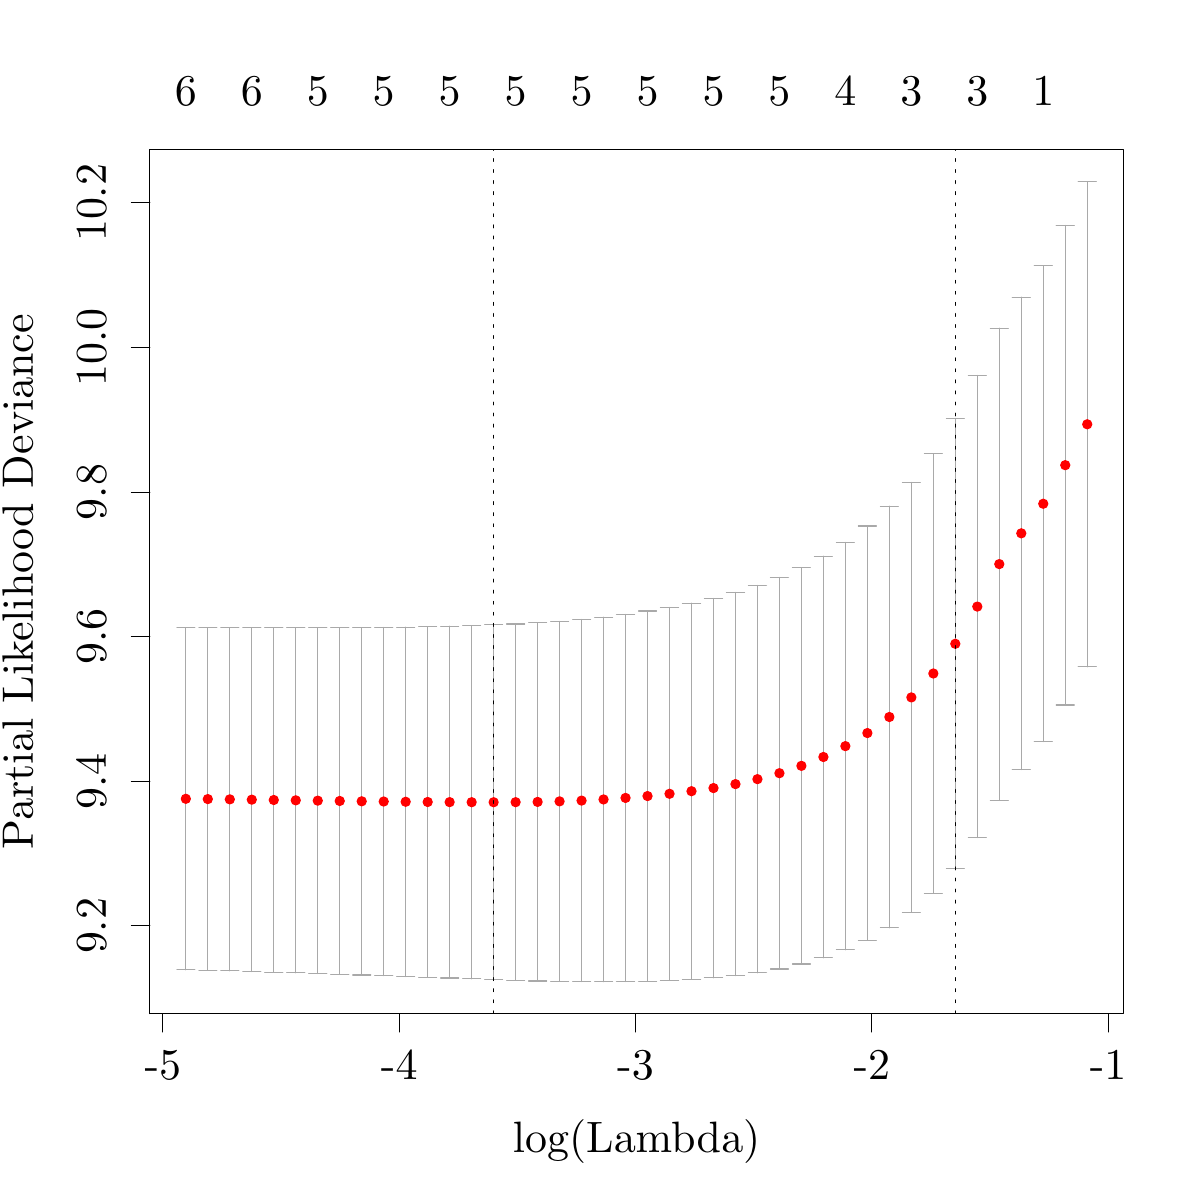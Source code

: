 % Created by tikzDevice version 0.8.1 on 2015-03-21 13:46:39
% !TEX encoding = UTF-8 Unicode
\documentclass[11pt]{memoir}
\nonstopmode

\usepackage{tikz}

\usepackage[active,tightpage,psfixbb]{preview}

\PreviewEnvironment{pgfpicture}

\setlength\PreviewBorder{0pt}

\usepackage{amsmath}
\newcommand{\SweaveOpts}[1]{}  % do not interfere with LaTeX
\newcommand{\SweaveInput}[1]{} % because they are not real TeX commands
\newcommand{\Sexpr}[1]{}       % will only be parsed by R


\usepackage{geometry}
\usepackage{amsmath}
\usepackage{lscape}
\geometry{verbose,tmargin=2.5cm,bmargin=2.5cm,lmargin=2.5cm,rmargin=2.5cm}


\begin{document}

\begin{tikzpicture}[x=1pt,y=1pt]
\definecolor{fillColor}{RGB}{255,255,255}
\path[use as bounding box,fill=fillColor,fill opacity=0.00] (0,0) rectangle (433.62,433.62);
\begin{scope}
\path[clip] (  0.00,  0.00) rectangle (433.62,433.62);
\definecolor{drawColor}{RGB}{0,0,0}

\path[draw=drawColor,line width= 0.4pt,line join=round,line cap=round] ( 58.86, 67.32) -- (400.43, 67.32);

\path[draw=drawColor,line width= 0.4pt,line join=round,line cap=round] ( 58.86, 67.32) -- ( 58.86, 60.72);

\path[draw=drawColor,line width= 0.4pt,line join=round,line cap=round] (144.25, 67.32) -- (144.25, 60.72);

\path[draw=drawColor,line width= 0.4pt,line join=round,line cap=round] (229.64, 67.32) -- (229.64, 60.72);

\path[draw=drawColor,line width= 0.4pt,line join=round,line cap=round] (315.04, 67.32) -- (315.04, 60.72);

\path[draw=drawColor,line width= 0.4pt,line join=round,line cap=round] (400.43, 67.32) -- (400.43, 60.72);

\node[text=drawColor,anchor=base,inner sep=0pt, outer sep=0pt, scale=  1.45] at ( 58.86, 43.56) {-5};

\node[text=drawColor,anchor=base,inner sep=0pt, outer sep=0pt, scale=  1.45] at (144.25, 43.56) {-4};

\node[text=drawColor,anchor=base,inner sep=0pt, outer sep=0pt, scale=  1.45] at (229.64, 43.56) {-3};

\node[text=drawColor,anchor=base,inner sep=0pt, outer sep=0pt, scale=  1.45] at (315.04, 43.56) {-2};

\node[text=drawColor,anchor=base,inner sep=0pt, outer sep=0pt, scale=  1.45] at (400.43, 43.56) {-1};

\path[draw=drawColor,line width= 0.4pt,line join=round,line cap=round] ( 54.12, 99.04) -- ( 54.12,360.30);

\path[draw=drawColor,line width= 0.4pt,line join=round,line cap=round] ( 54.12, 99.04) -- ( 47.52, 99.04);

\path[draw=drawColor,line width= 0.4pt,line join=round,line cap=round] ( 54.12,151.29) -- ( 47.52,151.29);

\path[draw=drawColor,line width= 0.4pt,line join=round,line cap=round] ( 54.12,203.54) -- ( 47.52,203.54);

\path[draw=drawColor,line width= 0.4pt,line join=round,line cap=round] ( 54.12,255.80) -- ( 47.52,255.80);

\path[draw=drawColor,line width= 0.4pt,line join=round,line cap=round] ( 54.12,308.05) -- ( 47.52,308.05);

\path[draw=drawColor,line width= 0.4pt,line join=round,line cap=round] ( 54.12,360.30) -- ( 47.52,360.30);

\node[text=drawColor,rotate= 90.00,anchor=base,inner sep=0pt, outer sep=0pt, scale=  1.45] at ( 38.28, 99.04) {9.2};

\node[text=drawColor,rotate= 90.00,anchor=base,inner sep=0pt, outer sep=0pt, scale=  1.45] at ( 38.28,151.29) {9.4};

\node[text=drawColor,rotate= 90.00,anchor=base,inner sep=0pt, outer sep=0pt, scale=  1.45] at ( 38.28,203.54) {9.6};

\node[text=drawColor,rotate= 90.00,anchor=base,inner sep=0pt, outer sep=0pt, scale=  1.45] at ( 38.28,255.80) {9.8};

\node[text=drawColor,rotate= 90.00,anchor=base,inner sep=0pt, outer sep=0pt, scale=  1.45] at ( 38.28,308.05) {10.0};

\node[text=drawColor,rotate= 90.00,anchor=base,inner sep=0pt, outer sep=0pt, scale=  1.45] at ( 38.28,360.30) {10.2};

\path[draw=drawColor,line width= 0.4pt,line join=round,line cap=round] ( 54.12, 67.32) --
	(405.90, 67.32) --
	(405.90,379.50) --
	( 54.12,379.50) --
	( 54.12, 67.32);
\end{scope}
\begin{scope}
\path[clip] (  0.00,  0.00) rectangle (433.62,433.62);
\definecolor{drawColor}{RGB}{0,0,0}

\node[text=drawColor,anchor=base,inner sep=0pt, outer sep=0pt, scale=  1.45] at (230.01, 17.16) {log(Lambda)};

\node[text=drawColor,rotate= 90.00,anchor=base,inner sep=0pt, outer sep=0pt, scale=  1.45] at ( 11.88,223.41) {Partial Likelihood Deviance};
\end{scope}
\begin{scope}
\path[clip] ( 54.12, 67.32) rectangle (405.90,379.50);
\definecolor{drawColor}{RGB}{169,169,169}

\path[draw=drawColor,line width= 0.4pt,line join=round,line cap=round] (392.87,367.94) -- (392.87,192.67);

\path[draw=drawColor,line width= 0.4pt,line join=round,line cap=round] (384.93,352.20) -- (384.93,178.86);

\path[draw=drawColor,line width= 0.4pt,line join=round,line cap=round] (376.98,337.55) -- (376.98,165.63);

\path[draw=drawColor,line width= 0.4pt,line join=round,line cap=round] (369.04,326.27) -- (369.04,155.54);

\path[draw=drawColor,line width= 0.4pt,line join=round,line cap=round] (361.09,315.05) -- (361.09,144.51);

\path[draw=drawColor,line width= 0.4pt,line join=round,line cap=round] (353.15,297.93) -- (353.15,130.94);

\path[draw=drawColor,line width= 0.4pt,line join=round,line cap=round] (345.20,282.34) -- (345.20,119.64);

\path[draw=drawColor,line width= 0.4pt,line join=round,line cap=round] (337.26,269.68) -- (337.26,110.83);

\path[draw=drawColor,line width= 0.4pt,line join=round,line cap=round] (329.32,259.31) -- (329.32,103.91);

\path[draw=drawColor,line width= 0.4pt,line join=round,line cap=round] (321.37,250.71) -- (321.37, 98.36);

\path[draw=drawColor,line width= 0.4pt,line join=round,line cap=round] (313.43,243.56) -- (313.43, 93.90);

\path[draw=drawColor,line width= 0.4pt,line join=round,line cap=round] (305.48,237.62) -- (305.48, 90.38);

\path[draw=drawColor,line width= 0.4pt,line join=round,line cap=round] (297.54,232.63) -- (297.54, 87.53);

\path[draw=drawColor,line width= 0.4pt,line join=round,line cap=round] (289.59,228.48) -- (289.59, 85.28);

\path[draw=drawColor,line width= 0.4pt,line join=round,line cap=round] (281.65,224.98) -- (281.65, 83.46);

\path[draw=drawColor,line width= 0.4pt,line join=round,line cap=round] (273.70,222.05) -- (273.70, 82.08);

\path[draw=drawColor,line width= 0.4pt,line join=round,line cap=round] (265.76,219.52) -- (265.76, 81.05);

\path[draw=drawColor,line width= 0.4pt,line join=round,line cap=round] (257.82,217.41) -- (257.82, 80.30);

\path[draw=drawColor,line width= 0.4pt,line join=round,line cap=round] (249.87,215.66) -- (249.87, 79.78);

\path[draw=drawColor,line width= 0.4pt,line join=round,line cap=round] (241.93,214.15) -- (241.93, 79.41);

\path[draw=drawColor,line width= 0.4pt,line join=round,line cap=round] (233.98,212.82) -- (233.98, 79.11);

\path[draw=drawColor,line width= 0.4pt,line join=round,line cap=round] (226.04,211.63) -- (226.04, 78.95);

\path[draw=drawColor,line width= 0.4pt,line join=round,line cap=round] (218.09,210.61) -- (218.09, 78.88);

\path[draw=drawColor,line width= 0.4pt,line join=round,line cap=round] (210.15,209.76) -- (210.15, 78.89);

\path[draw=drawColor,line width= 0.4pt,line join=round,line cap=round] (202.20,209.09) -- (202.20, 79.00);

\path[draw=drawColor,line width= 0.4pt,line join=round,line cap=round] (194.26,208.55) -- (194.26, 79.15);

\path[draw=drawColor,line width= 0.4pt,line join=round,line cap=round] (186.32,208.13) -- (186.32, 79.38);

\path[draw=drawColor,line width= 0.4pt,line join=round,line cap=round] (178.37,207.81) -- (178.37, 79.66);

\path[draw=drawColor,line width= 0.4pt,line join=round,line cap=round] (170.43,207.54) -- (170.43, 79.94);

\path[draw=drawColor,line width= 0.4pt,line join=round,line cap=round] (162.48,207.33) -- (162.48, 80.21);

\path[draw=drawColor,line width= 0.4pt,line join=round,line cap=round] (154.54,207.15) -- (154.54, 80.49);

\path[draw=drawColor,line width= 0.4pt,line join=round,line cap=round] (146.59,207.02) -- (146.59, 80.77);

\path[draw=drawColor,line width= 0.4pt,line join=round,line cap=round] (138.65,206.92) -- (138.65, 81.05);

\path[draw=drawColor,line width= 0.4pt,line join=round,line cap=round] (130.70,206.83) -- (130.70, 81.31);

\path[draw=drawColor,line width= 0.4pt,line join=round,line cap=round] (122.76,206.80) -- (122.76, 81.58);

\path[draw=drawColor,line width= 0.4pt,line join=round,line cap=round] (114.82,206.77) -- (114.82, 81.84);

\path[draw=drawColor,line width= 0.4pt,line join=round,line cap=round] (106.87,206.75) -- (106.87, 82.09);

\path[draw=drawColor,line width= 0.4pt,line join=round,line cap=round] ( 98.93,206.75) -- ( 98.93, 82.34);

\path[draw=drawColor,line width= 0.4pt,line join=round,line cap=round] ( 90.98,206.75) -- ( 90.98, 82.56);

\path[draw=drawColor,line width= 0.4pt,line join=round,line cap=round] ( 83.04,206.76) -- ( 83.04, 82.78);

\path[draw=drawColor,line width= 0.4pt,line join=round,line cap=round] ( 75.09,206.77) -- ( 75.09, 82.97);

\path[draw=drawColor,line width= 0.4pt,line join=round,line cap=round] ( 67.15,206.78) -- ( 67.15, 83.15);

\path[draw=drawColor,line width= 0.4pt,line join=round,line cap=round] (389.61,367.94) -- (396.13,367.94);

\path[draw=drawColor,line width= 0.4pt,line join=round,line cap=round] (381.67,352.20) -- (388.18,352.20);

\path[draw=drawColor,line width= 0.4pt,line join=round,line cap=round] (373.73,337.55) -- (380.24,337.55);

\path[draw=drawColor,line width= 0.4pt,line join=round,line cap=round] (365.78,326.27) -- (372.30,326.27);

\path[draw=drawColor,line width= 0.4pt,line join=round,line cap=round] (357.84,315.05) -- (364.35,315.05);

\path[draw=drawColor,line width= 0.4pt,line join=round,line cap=round] (349.89,297.93) -- (356.41,297.93);

\path[draw=drawColor,line width= 0.4pt,line join=round,line cap=round] (341.95,282.34) -- (348.46,282.34);

\path[draw=drawColor,line width= 0.4pt,line join=round,line cap=round] (334.00,269.68) -- (340.52,269.68);

\path[draw=drawColor,line width= 0.4pt,line join=round,line cap=round] (326.06,259.31) -- (332.57,259.31);

\path[draw=drawColor,line width= 0.4pt,line join=round,line cap=round] (318.11,250.71) -- (324.63,250.71);

\path[draw=drawColor,line width= 0.4pt,line join=round,line cap=round] (310.17,243.56) -- (316.68,243.56);

\path[draw=drawColor,line width= 0.4pt,line join=round,line cap=round] (302.23,237.62) -- (308.74,237.62);

\path[draw=drawColor,line width= 0.4pt,line join=round,line cap=round] (294.28,232.63) -- (300.80,232.63);

\path[draw=drawColor,line width= 0.4pt,line join=round,line cap=round] (286.34,228.48) -- (292.85,228.48);

\path[draw=drawColor,line width= 0.4pt,line join=round,line cap=round] (278.39,224.98) -- (284.91,224.98);

\path[draw=drawColor,line width= 0.4pt,line join=round,line cap=round] (270.45,222.05) -- (276.96,222.05);

\path[draw=drawColor,line width= 0.4pt,line join=round,line cap=round] (262.50,219.52) -- (269.02,219.52);

\path[draw=drawColor,line width= 0.4pt,line join=round,line cap=round] (254.56,217.41) -- (261.07,217.41);

\path[draw=drawColor,line width= 0.4pt,line join=round,line cap=round] (246.61,215.66) -- (253.13,215.66);

\path[draw=drawColor,line width= 0.4pt,line join=round,line cap=round] (238.67,214.15) -- (245.18,214.15);

\path[draw=drawColor,line width= 0.4pt,line join=round,line cap=round] (230.73,212.82) -- (237.24,212.82);

\path[draw=drawColor,line width= 0.4pt,line join=round,line cap=round] (222.78,211.63) -- (229.30,211.63);

\path[draw=drawColor,line width= 0.4pt,line join=round,line cap=round] (214.84,210.61) -- (221.35,210.61);

\path[draw=drawColor,line width= 0.4pt,line join=round,line cap=round] (206.89,209.76) -- (213.41,209.76);

\path[draw=drawColor,line width= 0.4pt,line join=round,line cap=round] (198.95,209.09) -- (205.46,209.09);

\path[draw=drawColor,line width= 0.4pt,line join=round,line cap=round] (191.00,208.55) -- (197.52,208.55);

\path[draw=drawColor,line width= 0.4pt,line join=round,line cap=round] (183.06,208.13) -- (189.57,208.13);

\path[draw=drawColor,line width= 0.4pt,line join=round,line cap=round] (175.11,207.81) -- (181.63,207.81);

\path[draw=drawColor,line width= 0.4pt,line join=round,line cap=round] (167.17,207.54) -- (173.68,207.54);

\path[draw=drawColor,line width= 0.4pt,line join=round,line cap=round] (159.23,207.33) -- (165.74,207.33);

\path[draw=drawColor,line width= 0.4pt,line join=round,line cap=round] (151.28,207.15) -- (157.79,207.15);

\path[draw=drawColor,line width= 0.4pt,line join=round,line cap=round] (143.34,207.02) -- (149.85,207.02);

\path[draw=drawColor,line width= 0.4pt,line join=round,line cap=round] (135.39,206.92) -- (141.91,206.92);

\path[draw=drawColor,line width= 0.4pt,line join=round,line cap=round] (127.45,206.83) -- (133.96,206.83);

\path[draw=drawColor,line width= 0.4pt,line join=round,line cap=round] (119.50,206.80) -- (126.02,206.80);

\path[draw=drawColor,line width= 0.4pt,line join=round,line cap=round] (111.56,206.77) -- (118.07,206.77);

\path[draw=drawColor,line width= 0.4pt,line join=round,line cap=round] (103.61,206.75) -- (110.13,206.75);

\path[draw=drawColor,line width= 0.4pt,line join=round,line cap=round] ( 95.67,206.75) -- (102.18,206.75);

\path[draw=drawColor,line width= 0.4pt,line join=round,line cap=round] ( 87.73,206.75) -- ( 94.24,206.75);

\path[draw=drawColor,line width= 0.4pt,line join=round,line cap=round] ( 79.78,206.76) -- ( 86.30,206.76);

\path[draw=drawColor,line width= 0.4pt,line join=round,line cap=round] ( 71.84,206.77) -- ( 78.35,206.77);

\path[draw=drawColor,line width= 0.4pt,line join=round,line cap=round] ( 63.89,206.78) -- ( 70.41,206.78);

\path[draw=drawColor,line width= 0.4pt,line join=round,line cap=round] (389.61,192.67) -- (396.13,192.67);

\path[draw=drawColor,line width= 0.4pt,line join=round,line cap=round] (381.67,178.86) -- (388.18,178.86);

\path[draw=drawColor,line width= 0.4pt,line join=round,line cap=round] (373.73,165.63) -- (380.24,165.63);

\path[draw=drawColor,line width= 0.4pt,line join=round,line cap=round] (365.78,155.54) -- (372.30,155.54);

\path[draw=drawColor,line width= 0.4pt,line join=round,line cap=round] (357.84,144.51) -- (364.35,144.51);

\path[draw=drawColor,line width= 0.4pt,line join=round,line cap=round] (349.89,130.94) -- (356.41,130.94);

\path[draw=drawColor,line width= 0.4pt,line join=round,line cap=round] (341.95,119.64) -- (348.46,119.64);

\path[draw=drawColor,line width= 0.4pt,line join=round,line cap=round] (334.00,110.83) -- (340.52,110.83);

\path[draw=drawColor,line width= 0.4pt,line join=round,line cap=round] (326.06,103.91) -- (332.57,103.91);

\path[draw=drawColor,line width= 0.4pt,line join=round,line cap=round] (318.11, 98.36) -- (324.63, 98.36);

\path[draw=drawColor,line width= 0.4pt,line join=round,line cap=round] (310.17, 93.90) -- (316.68, 93.90);

\path[draw=drawColor,line width= 0.4pt,line join=round,line cap=round] (302.23, 90.38) -- (308.74, 90.38);

\path[draw=drawColor,line width= 0.4pt,line join=round,line cap=round] (294.28, 87.53) -- (300.80, 87.53);

\path[draw=drawColor,line width= 0.4pt,line join=round,line cap=round] (286.34, 85.28) -- (292.85, 85.28);

\path[draw=drawColor,line width= 0.4pt,line join=round,line cap=round] (278.39, 83.46) -- (284.91, 83.46);

\path[draw=drawColor,line width= 0.4pt,line join=round,line cap=round] (270.45, 82.08) -- (276.96, 82.08);

\path[draw=drawColor,line width= 0.4pt,line join=round,line cap=round] (262.50, 81.05) -- (269.02, 81.05);

\path[draw=drawColor,line width= 0.4pt,line join=round,line cap=round] (254.56, 80.30) -- (261.07, 80.30);

\path[draw=drawColor,line width= 0.4pt,line join=round,line cap=round] (246.61, 79.78) -- (253.13, 79.78);

\path[draw=drawColor,line width= 0.4pt,line join=round,line cap=round] (238.67, 79.41) -- (245.18, 79.41);

\path[draw=drawColor,line width= 0.4pt,line join=round,line cap=round] (230.73, 79.11) -- (237.24, 79.11);

\path[draw=drawColor,line width= 0.4pt,line join=round,line cap=round] (222.78, 78.95) -- (229.30, 78.95);

\path[draw=drawColor,line width= 0.4pt,line join=round,line cap=round] (214.84, 78.88) -- (221.35, 78.88);

\path[draw=drawColor,line width= 0.4pt,line join=round,line cap=round] (206.89, 78.89) -- (213.41, 78.89);

\path[draw=drawColor,line width= 0.4pt,line join=round,line cap=round] (198.95, 79.00) -- (205.46, 79.00);

\path[draw=drawColor,line width= 0.4pt,line join=round,line cap=round] (191.00, 79.15) -- (197.52, 79.15);

\path[draw=drawColor,line width= 0.4pt,line join=round,line cap=round] (183.06, 79.38) -- (189.57, 79.38);

\path[draw=drawColor,line width= 0.4pt,line join=round,line cap=round] (175.11, 79.66) -- (181.63, 79.66);

\path[draw=drawColor,line width= 0.4pt,line join=round,line cap=round] (167.17, 79.94) -- (173.68, 79.94);

\path[draw=drawColor,line width= 0.4pt,line join=round,line cap=round] (159.23, 80.21) -- (165.74, 80.21);

\path[draw=drawColor,line width= 0.4pt,line join=round,line cap=round] (151.28, 80.49) -- (157.79, 80.49);

\path[draw=drawColor,line width= 0.4pt,line join=round,line cap=round] (143.34, 80.77) -- (149.85, 80.77);

\path[draw=drawColor,line width= 0.4pt,line join=round,line cap=round] (135.39, 81.05) -- (141.91, 81.05);

\path[draw=drawColor,line width= 0.4pt,line join=round,line cap=round] (127.45, 81.31) -- (133.96, 81.31);

\path[draw=drawColor,line width= 0.4pt,line join=round,line cap=round] (119.50, 81.58) -- (126.02, 81.58);

\path[draw=drawColor,line width= 0.4pt,line join=round,line cap=round] (111.56, 81.84) -- (118.07, 81.84);

\path[draw=drawColor,line width= 0.4pt,line join=round,line cap=round] (103.61, 82.09) -- (110.13, 82.09);

\path[draw=drawColor,line width= 0.4pt,line join=round,line cap=round] ( 95.67, 82.34) -- (102.18, 82.34);

\path[draw=drawColor,line width= 0.4pt,line join=round,line cap=round] ( 87.73, 82.56) -- ( 94.24, 82.56);

\path[draw=drawColor,line width= 0.4pt,line join=round,line cap=round] ( 79.78, 82.78) -- ( 86.30, 82.78);

\path[draw=drawColor,line width= 0.4pt,line join=round,line cap=round] ( 71.84, 82.97) -- ( 78.35, 82.97);

\path[draw=drawColor,line width= 0.4pt,line join=round,line cap=round] ( 63.89, 83.15) -- ( 70.41, 83.15);
\definecolor{drawColor}{RGB}{255,0,0}
\definecolor{fillColor}{RGB}{255,0,0}

\path[draw=drawColor,line width= 0.4pt,line join=round,line cap=round,fill=fillColor] (392.87,280.30) circle (  1.65);

\path[draw=drawColor,line width= 0.4pt,line join=round,line cap=round,fill=fillColor] (384.93,265.53) circle (  1.65);

\path[draw=drawColor,line width= 0.4pt,line join=round,line cap=round,fill=fillColor] (376.98,251.59) circle (  1.65);

\path[draw=drawColor,line width= 0.4pt,line join=round,line cap=round,fill=fillColor] (369.04,240.90) circle (  1.65);

\path[draw=drawColor,line width= 0.4pt,line join=round,line cap=round,fill=fillColor] (361.09,229.78) circle (  1.65);

\path[draw=drawColor,line width= 0.4pt,line join=round,line cap=round,fill=fillColor] (353.15,214.43) circle (  1.65);

\path[draw=drawColor,line width= 0.4pt,line join=round,line cap=round,fill=fillColor] (345.20,200.99) circle (  1.65);

\path[draw=drawColor,line width= 0.4pt,line join=round,line cap=round,fill=fillColor] (337.26,190.25) circle (  1.65);

\path[draw=drawColor,line width= 0.4pt,line join=round,line cap=round,fill=fillColor] (329.32,181.61) circle (  1.65);

\path[draw=drawColor,line width= 0.4pt,line join=round,line cap=round,fill=fillColor] (321.37,174.53) circle (  1.65);

\path[draw=drawColor,line width= 0.4pt,line join=round,line cap=round,fill=fillColor] (313.43,168.73) circle (  1.65);

\path[draw=drawColor,line width= 0.4pt,line join=round,line cap=round,fill=fillColor] (305.48,164.00) circle (  1.65);

\path[draw=drawColor,line width= 0.4pt,line join=round,line cap=round,fill=fillColor] (297.54,160.08) circle (  1.65);

\path[draw=drawColor,line width= 0.4pt,line join=round,line cap=round,fill=fillColor] (289.59,156.88) circle (  1.65);

\path[draw=drawColor,line width= 0.4pt,line join=round,line cap=round,fill=fillColor] (281.65,154.22) circle (  1.65);

\path[draw=drawColor,line width= 0.4pt,line join=round,line cap=round,fill=fillColor] (273.70,152.07) circle (  1.65);

\path[draw=drawColor,line width= 0.4pt,line join=round,line cap=round,fill=fillColor] (265.76,150.28) circle (  1.65);

\path[draw=drawColor,line width= 0.4pt,line join=round,line cap=round,fill=fillColor] (257.82,148.85) circle (  1.65);

\path[draw=drawColor,line width= 0.4pt,line join=round,line cap=round,fill=fillColor] (249.87,147.72) circle (  1.65);

\path[draw=drawColor,line width= 0.4pt,line join=round,line cap=round,fill=fillColor] (241.93,146.78) circle (  1.65);

\path[draw=drawColor,line width= 0.4pt,line join=round,line cap=round,fill=fillColor] (233.98,145.96) circle (  1.65);

\path[draw=drawColor,line width= 0.4pt,line join=round,line cap=round,fill=fillColor] (226.04,145.29) circle (  1.65);

\path[draw=drawColor,line width= 0.4pt,line join=round,line cap=round,fill=fillColor] (218.09,144.74) circle (  1.65);

\path[draw=drawColor,line width= 0.4pt,line join=round,line cap=round,fill=fillColor] (210.15,144.32) circle (  1.65);

\path[draw=drawColor,line width= 0.4pt,line join=round,line cap=round,fill=fillColor] (202.20,144.05) circle (  1.65);

\path[draw=drawColor,line width= 0.4pt,line join=round,line cap=round,fill=fillColor] (194.26,143.85) circle (  1.65);

\path[draw=drawColor,line width= 0.4pt,line join=round,line cap=round,fill=fillColor] (186.32,143.75) circle (  1.65);

\path[draw=drawColor,line width= 0.4pt,line join=round,line cap=round,fill=fillColor] (178.37,143.73) circle (  1.65);

\path[draw=drawColor,line width= 0.4pt,line join=round,line cap=round,fill=fillColor] (170.43,143.74) circle (  1.65);

\path[draw=drawColor,line width= 0.4pt,line join=round,line cap=round,fill=fillColor] (162.48,143.77) circle (  1.65);

\path[draw=drawColor,line width= 0.4pt,line join=round,line cap=round,fill=fillColor] (154.54,143.82) circle (  1.65);

\path[draw=drawColor,line width= 0.4pt,line join=round,line cap=round,fill=fillColor] (146.59,143.90) circle (  1.65);

\path[draw=drawColor,line width= 0.4pt,line join=round,line cap=round,fill=fillColor] (138.65,143.99) circle (  1.65);

\path[draw=drawColor,line width= 0.4pt,line join=round,line cap=round,fill=fillColor] (130.70,144.07) circle (  1.65);

\path[draw=drawColor,line width= 0.4pt,line join=round,line cap=round,fill=fillColor] (122.76,144.19) circle (  1.65);

\path[draw=drawColor,line width= 0.4pt,line join=round,line cap=round,fill=fillColor] (114.82,144.30) circle (  1.65);

\path[draw=drawColor,line width= 0.4pt,line join=round,line cap=round,fill=fillColor] (106.87,144.42) circle (  1.65);

\path[draw=drawColor,line width= 0.4pt,line join=round,line cap=round,fill=fillColor] ( 98.93,144.54) circle (  1.65);

\path[draw=drawColor,line width= 0.4pt,line join=round,line cap=round,fill=fillColor] ( 90.98,144.66) circle (  1.65);

\path[draw=drawColor,line width= 0.4pt,line join=round,line cap=round,fill=fillColor] ( 83.04,144.77) circle (  1.65);

\path[draw=drawColor,line width= 0.4pt,line join=round,line cap=round,fill=fillColor] ( 75.09,144.87) circle (  1.65);

\path[draw=drawColor,line width= 0.4pt,line join=round,line cap=round,fill=fillColor] ( 67.15,144.97) circle (  1.65);
\end{scope}
\begin{scope}
\path[clip] (  0.00,  0.00) rectangle (433.62,433.62);
\definecolor{drawColor}{RGB}{0,0,0}

\node[text=drawColor,anchor=base,inner sep=0pt, outer sep=0pt, scale=  1.45] at ( 67.15,395.34) {6};

\node[text=drawColor,anchor=base,inner sep=0pt, outer sep=0pt, scale=  1.45] at ( 90.98,395.34) {6};

\node[text=drawColor,anchor=base,inner sep=0pt, outer sep=0pt, scale=  1.45] at (114.82,395.34) {5};

\node[text=drawColor,anchor=base,inner sep=0pt, outer sep=0pt, scale=  1.45] at (138.65,395.34) {5};

\node[text=drawColor,anchor=base,inner sep=0pt, outer sep=0pt, scale=  1.45] at (162.48,395.34) {5};

\node[text=drawColor,anchor=base,inner sep=0pt, outer sep=0pt, scale=  1.45] at (186.32,395.34) {5};

\node[text=drawColor,anchor=base,inner sep=0pt, outer sep=0pt, scale=  1.45] at (210.15,395.34) {5};

\node[text=drawColor,anchor=base,inner sep=0pt, outer sep=0pt, scale=  1.45] at (233.98,395.34) {5};

\node[text=drawColor,anchor=base,inner sep=0pt, outer sep=0pt, scale=  1.45] at (257.82,395.34) {5};

\node[text=drawColor,anchor=base,inner sep=0pt, outer sep=0pt, scale=  1.45] at (281.65,395.34) {5};

\node[text=drawColor,anchor=base,inner sep=0pt, outer sep=0pt, scale=  1.45] at (305.48,395.34) {4};

\node[text=drawColor,anchor=base,inner sep=0pt, outer sep=0pt, scale=  1.45] at (329.32,395.34) {3};

\node[text=drawColor,anchor=base,inner sep=0pt, outer sep=0pt, scale=  1.45] at (353.15,395.34) {3};

\node[text=drawColor,anchor=base,inner sep=0pt, outer sep=0pt, scale=  1.45] at (376.98,395.34) {1};
\end{scope}
\begin{scope}
\path[clip] ( 54.12, 67.32) rectangle (405.90,379.50);
\definecolor{drawColor}{RGB}{0,0,0}

\path[draw=drawColor,line width= 0.4pt,dash pattern=on 1pt off 3pt ,line join=round,line cap=round] (178.37, 67.32) -- (178.37,379.50);

\path[draw=drawColor,line width= 0.4pt,dash pattern=on 1pt off 3pt ,line join=round,line cap=round] (345.20, 67.32) -- (345.20,379.50);
\end{scope}
\end{tikzpicture}

\end{document}
